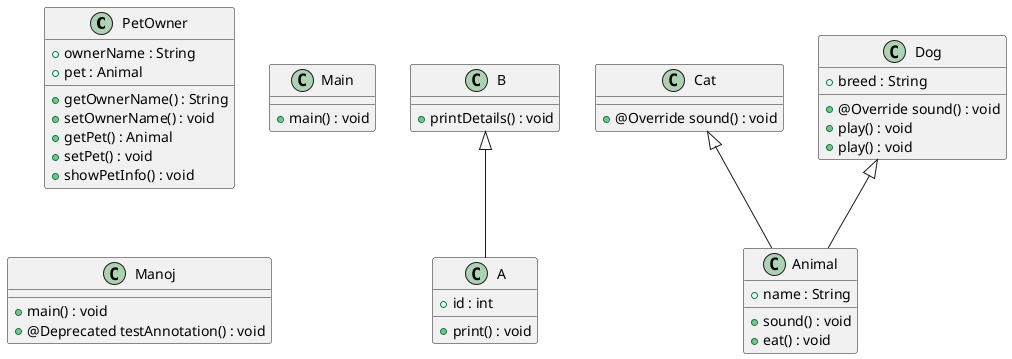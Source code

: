 @startuml
class PetOwner {
    + ownerName : String
    + pet : Animal
    +  getOwnerName() : String
    +  setOwnerName() : void
    +  getPet() : Animal
    +  setPet() : void
    +  showPetInfo() : void
}
class Main {
    +  main() : void
}
class Manoj {
    +  main() : void
    + @Deprecated testAnnotation() : void
}
class A {
    + id : int
    +  print() : void
}
class B {
    +  printDetails() : void
}
B <|-- A
class Cat {
    + @Override sound() : void
}
Cat <|-- Animal
class Dog {
    + breed : String
    + @Override sound() : void
    +  play() : void
    +  play() : void
}
Dog <|-- Animal
class Animal {
    + name : String
    +  sound() : void
    +  eat() : void
}
@enduml
